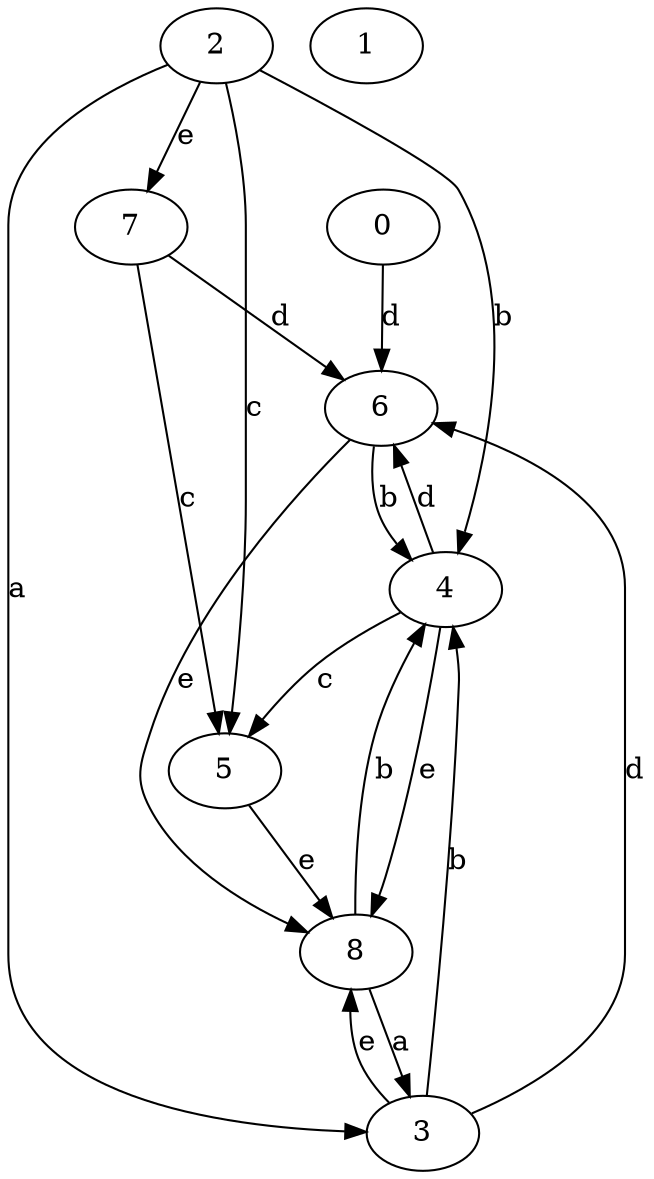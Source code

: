 strict digraph  {
0;
2;
1;
3;
4;
5;
6;
7;
8;
0 -> 6  [label=d];
2 -> 3  [label=a];
2 -> 4  [label=b];
2 -> 5  [label=c];
2 -> 7  [label=e];
3 -> 4  [label=b];
3 -> 6  [label=d];
3 -> 8  [label=e];
4 -> 5  [label=c];
4 -> 6  [label=d];
4 -> 8  [label=e];
5 -> 8  [label=e];
6 -> 4  [label=b];
6 -> 8  [label=e];
7 -> 5  [label=c];
7 -> 6  [label=d];
8 -> 3  [label=a];
8 -> 4  [label=b];
}
